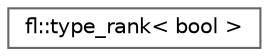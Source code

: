 digraph "Graphical Class Hierarchy"
{
 // INTERACTIVE_SVG=YES
 // LATEX_PDF_SIZE
  bgcolor="transparent";
  edge [fontname=Helvetica,fontsize=10,labelfontname=Helvetica,labelfontsize=10];
  node [fontname=Helvetica,fontsize=10,shape=box,height=0.2,width=0.4];
  rankdir="LR";
  Node0 [id="Node000000",label="fl::type_rank\< bool \>",height=0.2,width=0.4,color="grey40", fillcolor="white", style="filled",URL="$d5/dbf/structfl_1_1type__rank_3_01bool_01_4.html",tooltip=" "];
}
